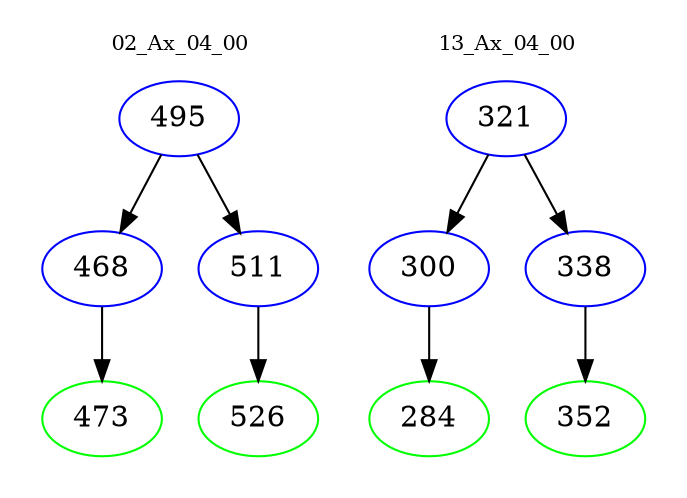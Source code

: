 digraph{
subgraph cluster_0 {
color = white
label = "02_Ax_04_00";
fontsize=10;
T0_495 [label="495", color="blue"]
T0_495 -> T0_468 [color="black"]
T0_468 [label="468", color="blue"]
T0_468 -> T0_473 [color="black"]
T0_473 [label="473", color="green"]
T0_495 -> T0_511 [color="black"]
T0_511 [label="511", color="blue"]
T0_511 -> T0_526 [color="black"]
T0_526 [label="526", color="green"]
}
subgraph cluster_1 {
color = white
label = "13_Ax_04_00";
fontsize=10;
T1_321 [label="321", color="blue"]
T1_321 -> T1_300 [color="black"]
T1_300 [label="300", color="blue"]
T1_300 -> T1_284 [color="black"]
T1_284 [label="284", color="green"]
T1_321 -> T1_338 [color="black"]
T1_338 [label="338", color="blue"]
T1_338 -> T1_352 [color="black"]
T1_352 [label="352", color="green"]
}
}
